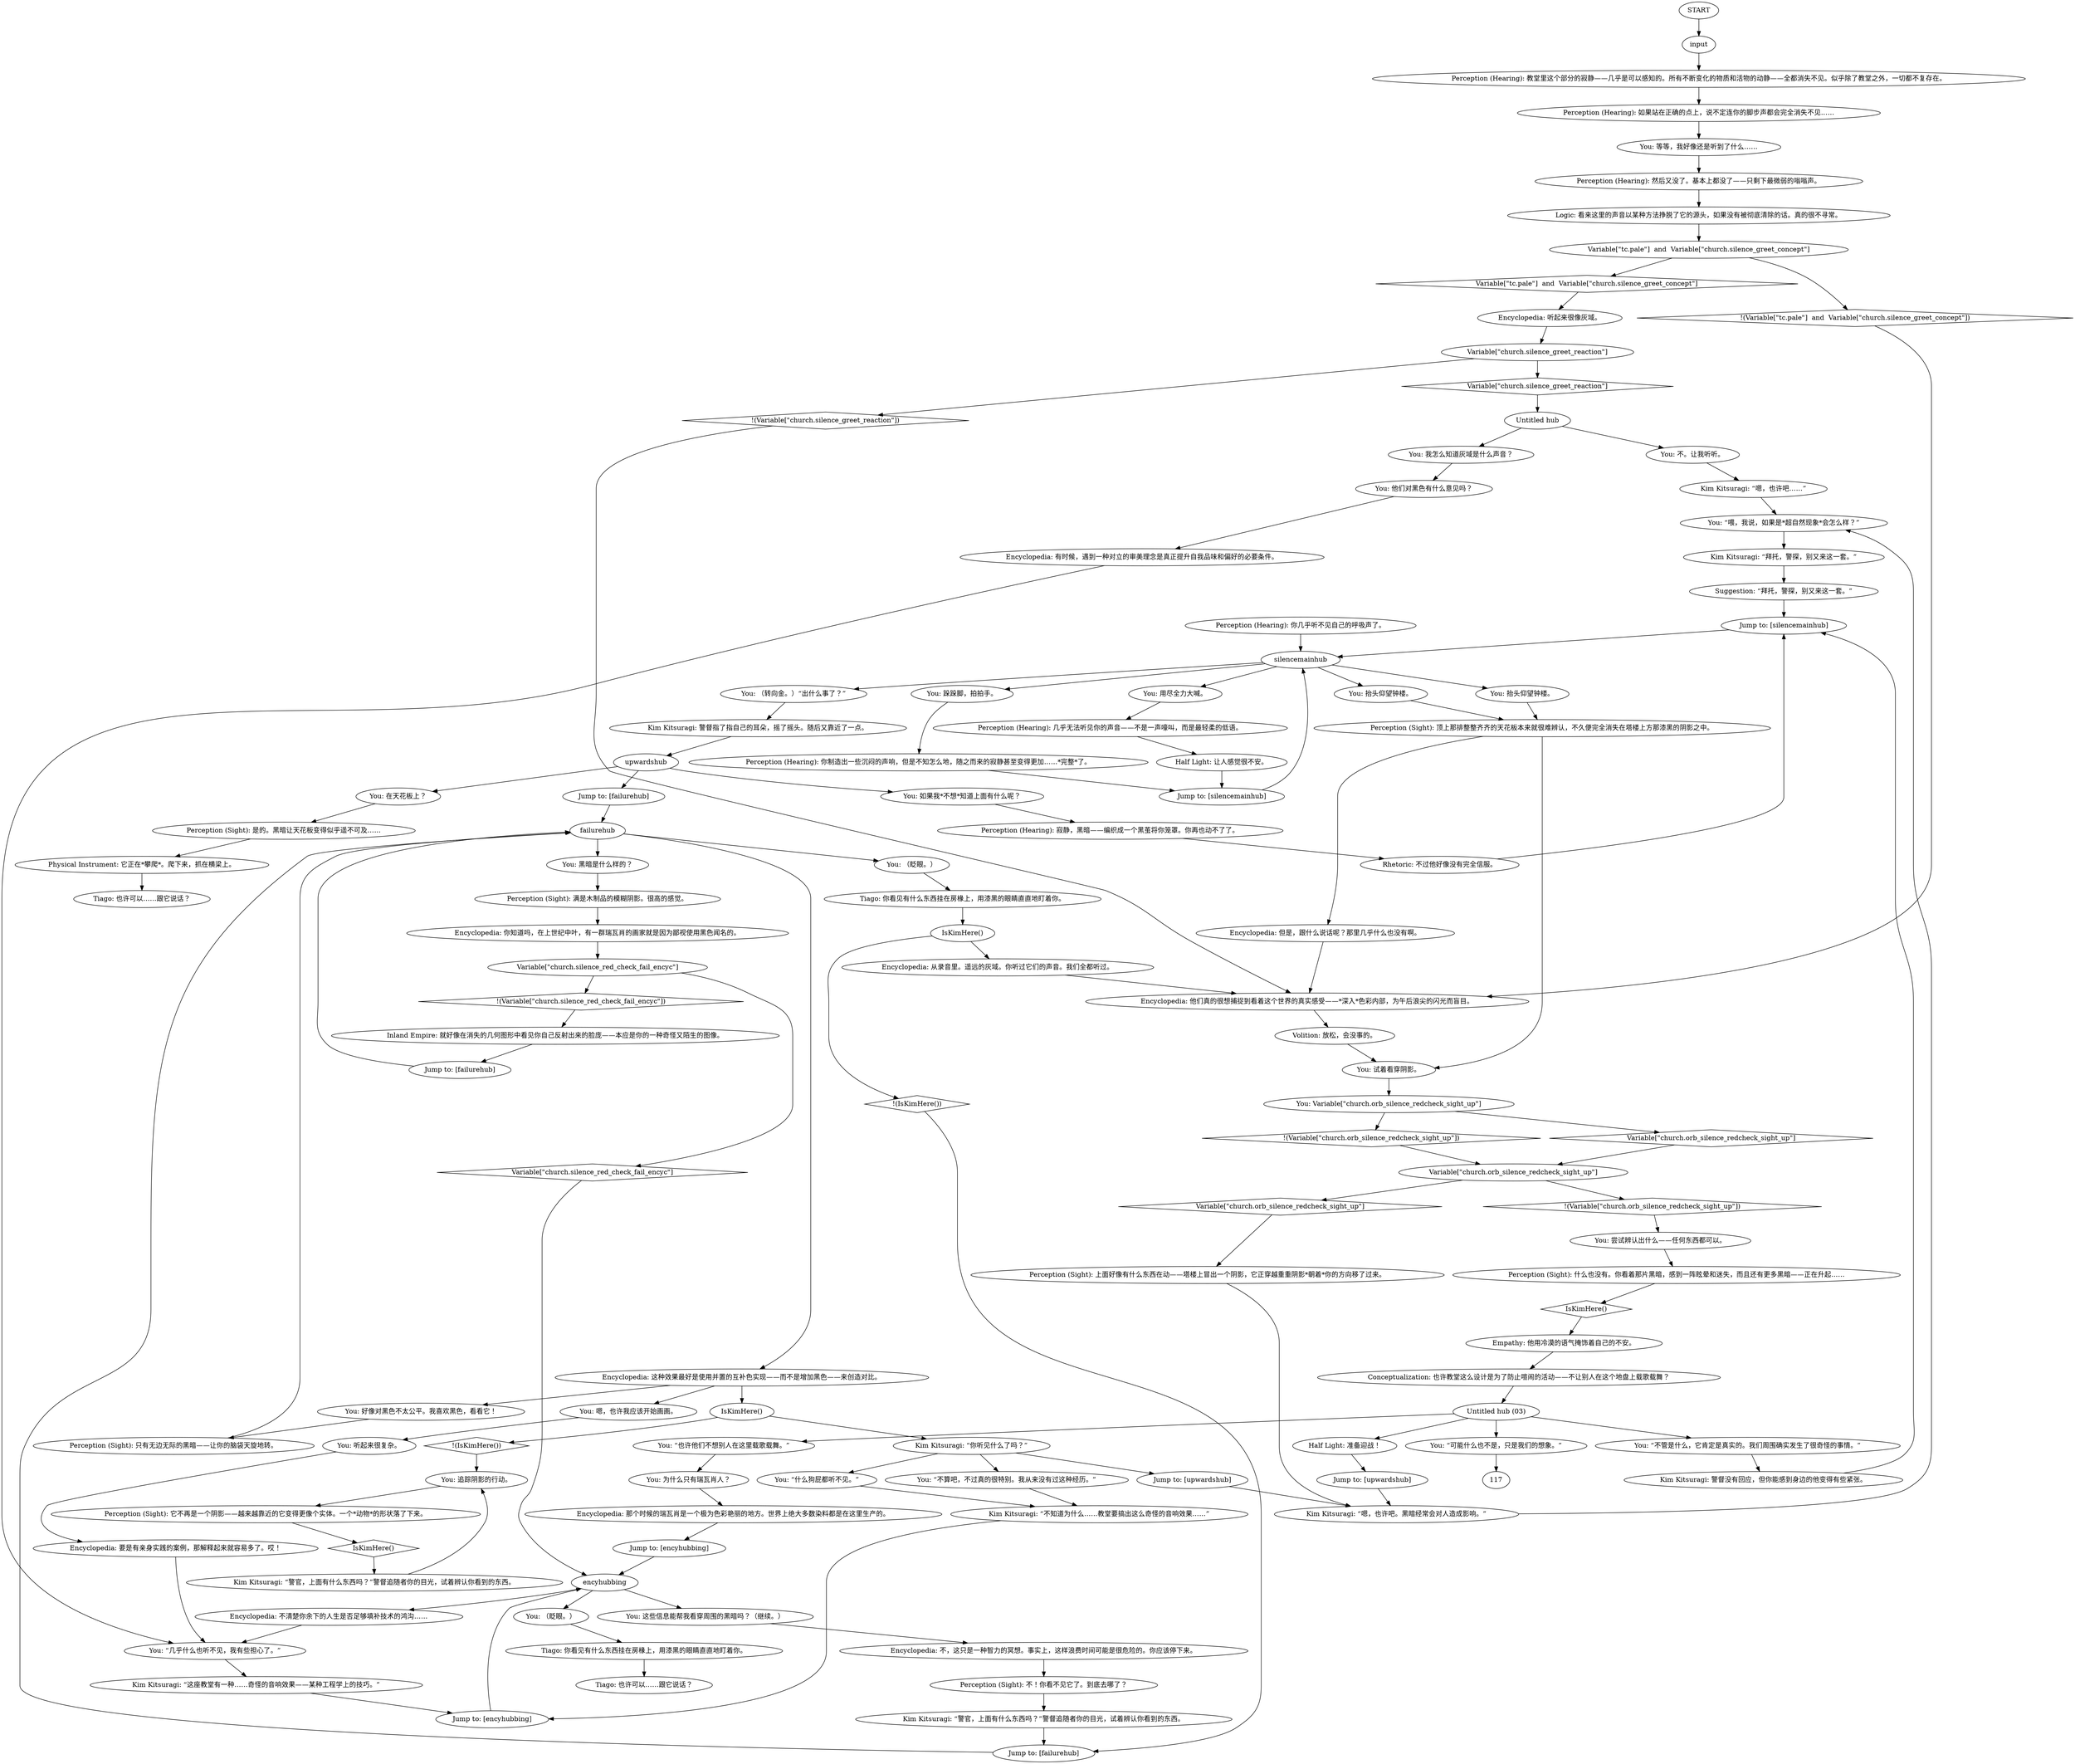 # CHURCH ORB / cone of silence
# EVERYTHING IS SILENT HERE VERY SPOOKY SCENE YES INDEED WHOLE SCENE ABOUT LOOKING UP AND THEN TIAGO APPEARS, BOOM!
# ==================================================
digraph G {
	  0 [label="START"];
	  1 [label="input"];
	  2 [label="Variable[\"church.orb_silence_redcheck_sight_up\"]"];
	  3 [label="Variable[\"church.orb_silence_redcheck_sight_up\"]", shape=diamond];
	  4 [label="!(Variable[\"church.orb_silence_redcheck_sight_up\"])", shape=diamond];
	  5 [label="Jump to: [silencemainhub]"];
	  6 [label="Tiago: 你看见有什么东西挂在房椽上，用漆黑的眼睛直直地盯着你。"];
	  7 [label="You: （眨眼。）"];
	  8 [label="Inland Empire: 就好像在消失的几何图形中看见你自己反射出来的脸庞——本应是你的一种奇怪又陌生的图像。"];
	  9 [label="Physical Instrument: 它正在*攀爬*。爬下来，抓在横梁上。"];
	  10 [label="You: “也许他们不想别人在这里载歌载舞。”"];
	  11 [label="Perception (Hearing): 如果站在正确的点上，说不定连你的脚步声都会完全消失不见……"];
	  12 [label="You: 等等，我好像还是听到了什么……"];
	  13 [label="You: （转向金。）“出什么事了？”"];
	  14 [label="Perception (Sight): 它不再是一个阴影——越来越靠近的它变得更像个实体。一个*动物*的形状落了下来。"];
	  15 [label="You: “什么狗屁都听不见。”"];
	  16 [label="Kim Kitsuragi: “拜托，警探，别又来这一套。”"];
	  17 [label="Encyclopedia: 要是有亲身实践的案例，那解释起来就容易多了。哎！"];
	  18 [label="Kim Kitsuragi: “警官，上面有什么东西吗？”警督追随者你的目光，试着辨认你看到的东西。"];
	  19 [label="Perception (Hearing): 然后又没了。基本上都没了——只剩下最微弱的嗡嗡声。"];
	  20 [label="Perception (Hearing): 你制造出一些沉闷的声响，但是不知怎么地，随之而来的寂静甚至变得更加……*完整*了。"];
	  21 [label="Perception (Sight): 是的。黑暗让天花板变得似乎遥不可及……"];
	  22 [label="Jump to: [failurehub]"];
	  23 [label="Tiago: 也许可以……跟它说话？"];
	  24 [label="Kim Kitsuragi: “不知道为什么……教堂要搞出这么奇怪的音响效果……”"];
	  25 [label="Logic: 看来这里的声音以某种方法挣脱了它的源头，如果没有被彻底清除的话。真的很不寻常。"];
	  26 [label="encyhubbing"];
	  27 [label="You: 嗯，也许我应该开始画画。"];
	  28 [label="You: 跺跺脚，拍拍手。"];
	  29 [label="Jump to: [failurehub]"];
	  30 [label="You: 抬头仰望钟楼。"];
	  31 [label="Variable[\"church.silence_red_check_fail_encyc\"]"];
	  32 [label="Variable[\"church.silence_red_check_fail_encyc\"]", shape=diamond];
	  33 [label="!(Variable[\"church.silence_red_check_fail_encyc\"])", shape=diamond];
	  34 [label="You: 这些信息能帮我看穿周围的黑暗吗？（继续。）"];
	  35 [label="Encyclopedia: 不，这只是一种智力的冥想。事实上，这样浪费时间可能是很危险的。你应该停下来。"];
	  36 [label="Encyclopedia: 那个时候的瑞瓦肖是一个极为色彩艳丽的地方。世界上绝大多数染料都是在这里生产的。"];
	  37 [label="You: 抬头仰望钟楼。"];
	  38 [label="Untitled hub"];
	  39 [label="You: 不。让我听听。"];
	  40 [label="Encyclopedia: 你知道吗，在上世纪中叶，有一群瑞瓦肖的画家就是因为鄙视使用黑色闻名的。"];
	  41 [label="You: 好像对黑色不太公平。我喜欢黑色，看看它！"];
	  42 [label="You: 试着看穿阴影。"];
	  43 [label="You: Variable[\"church.orb_silence_redcheck_sight_up\"]"];
	  44 [label="Variable[\"church.orb_silence_redcheck_sight_up\"]", shape=diamond];
	  45 [label="!(Variable[\"church.orb_silence_redcheck_sight_up\"])", shape=diamond];
	  46 [label="Untitled hub (03)"];
	  47 [label="You: 我怎么知道灰域是什么声音？"];
	  48 [label="You: 用尽全力大喊。"];
	  49 [label="Perception (Sight): 顶上那排整整齐齐的天花板本来就很难辨认，不久便完全消失在塔楼上方那漆黑的阴影之中。"];
	  50 [label="Perception (Hearing): 几乎无法听见你的声音——不是一声嚎叫，而是最轻柔的低语。"];
	  51 [label="Perception (Sight): 满是木制品的模糊阴影。很高的感觉。"];
	  52 [label="You: “可能什么也不是，只是我们的想象。”"];
	  53 [label="Kim Kitsuragi: 警督没有回应，但你能感到身边的他变得有些紧张。"];
	  54 [label="Conceptualization: 也许教堂这么设计是为了防止喧闹的活动——不让别人在这个地盘上载歌载舞？"];
	  55 [label="You: “不管是什么，它肯定是真实的。我们周围确实发生了很奇怪的事情。”"];
	  56 [label="Suggestion: “拜托，警探，别又来这一套。”"];
	  57 [label="Encyclopedia: 听起来很像灰域。"];
	  58 [label="Jump to: [encyhubbing]"];
	  59 [label="Tiago: 你看见有什么东西挂在房椽上，用漆黑的眼睛直直地盯着你。"];
	  60 [label="Jump to: [silencemainhub]"];
	  61 [label="failurehub"];
	  62 [label="Perception (Sight): 上面好像有什么东西在动——塔楼上冒出一个阴影，它正穿越重重阴影*朝着*你的方向移了过来。"];
	  63 [label="Perception (Sight): 什么也没有。你看着那片黑暗，感到一阵眩晕和迷失，而且还有更多黑暗——正在升起……"];
	  64 [label="Variable[\"church.silence_greet_reaction\"]"];
	  65 [label="Variable[\"church.silence_greet_reaction\"]", shape=diamond];
	  66 [label="!(Variable[\"church.silence_greet_reaction\"])", shape=diamond];
	  67 [label="Half Light: 让人感觉很不安。"];
	  68 [label="Kim Kitsuragi: “这座教堂有一种……奇怪的音响效果——某种工程学上的技巧。”"];
	  69 [label="You: 黑暗是什么样的？"];
	  70 [label="You: “不算吧，不过真的很特别。我从来没有过这种经历。”"];
	  71 [label="Variable[\"tc.pale\"]  and  Variable[\"church.silence_greet_concept\"]"];
	  72 [label="Variable[\"tc.pale\"]  and  Variable[\"church.silence_greet_concept\"]", shape=diamond];
	  73 [label="!(Variable[\"tc.pale\"]  and  Variable[\"church.silence_greet_concept\"])", shape=diamond];
	  74 [label="Perception (Hearing): 教堂里这个部分的寂静——几乎是可以感知的。所有不断变化的物质和活物的动静——全都消失不见。似乎除了教堂之外，一切都不复存在。"];
	  75 [label="silencemainhub"];
	  76 [label="Kim Kitsuragi: 警督指了指自己的耳朵，摇了摇头。随后又靠近了一点。"];
	  77 [label="You: 在天花板上？"];
	  78 [label="Perception (Hearing): 寂静，黑暗——编织成一个黑茧将你笼罩。你再也动不了了。"];
	  79 [label="Jump to: [upwardshub]"];
	  80 [label="Perception (Hearing): 你几乎听不见自己的呼吸声了。"];
	  81 [label="Encyclopedia: 他们真的很想捕捉到看着这个世界的真实感受——*深入*色彩内部，为午后浪尖的闪光而盲目。"];
	  82 [label="Encyclopedia: 有时候，遇到一种对立的审美理念是真正提升自我品味和偏好的必要条件。"];
	  83 [label="Perception (Sight): 只有无边无际的黑暗——让你的脑袋天旋地转。"];
	  84 [label="You: 尝试辨认出什么——任何东西都可以。"];
	  85 [label="Encyclopedia: 这种效果最好是使用并置的互补色实现——而不是增加黑色——来创造对比。"];
	  86 [label="Volition: 放松，会没事的。"];
	  87 [label="Rhetoric: 不过他好像没有完全信服。"];
	  88 [label="You: “喂，我说，如果是*超自然现象*会怎么样？”"];
	  89 [label="Half Light: 准备迎战！"];
	  90 [label="Kim Kitsuragi: “警官，上面有什么东西吗？”警督追随者你的目光，试着辨认你看到的东西。"];
	  91 [label="Empathy: 他用冷漠的语气掩饰着自己的不安。"];
	  92 [label="Jump to: [encyhubbing]"];
	  93 [label="You: “几乎什么也听不见，我有些担心了。”"];
	  94 [label="Jump to: [upwardshub]"];
	  95 [label="Tiago: 也许可以……跟它说话？"];
	  96 [label="IsKimHere()"];
	  97 [label="IsKimHere()", shape=diamond];
	  98 [label="!(IsKimHere())", shape=diamond];
	  99 [label="Encyclopedia: 从录音里。遥远的灰域。你听过它们的声音。我们全都听过。"];
	  100 [label="You: 他们对黑色有什么意见吗？"];
	  101 [label="You: （眨眼。）"];
	  102 [label="Jump to: [failurehub]"];
	  103 [label="Perception (Sight): 不！你看不见它了。到底去哪了？"];
	  104 [label="You: 追踪阴影的行动。"];
	  105 [label="You: 如果我*不想*知道上面有什么呢？"];
	  106 [label="Encyclopedia: 但是，跟什么说话呢？那里几乎什么也没有啊。"];
	  107 [label="Kim Kitsuragi: “嗯，也许吧……”"];
	  108 [label="You: 为什么只有瑞瓦肖人？"];
	  109 [label="Encyclopedia: 不清楚你余下的人生是否足够填补技术的鸿沟……"];
	  110 [label="You: 听起来很复杂。"];
	  111 [label="IsKimHere()"];
	  112 [label="IsKimHere()", shape=diamond];
	  113 [label="!(IsKimHere())", shape=diamond];
	  114 [label="Kim Kitsuragi: “你听见什么了吗？”"];
	  115 [label="upwardshub"];
	  116 [label="Kim Kitsuragi: “嗯，也许吧。黑暗经常会对人造成影响。”"];
	  0 -> 1
	  1 -> 74
	  2 -> 3
	  2 -> 4
	  3 -> 62
	  4 -> 84
	  5 -> 75
	  6 -> 96
	  7 -> 6
	  8 -> 29
	  9 -> 95
	  10 -> 108
	  11 -> 12
	  12 -> 19
	  13 -> 76
	  14 -> 112
	  15 -> 24
	  16 -> 56
	  17 -> 93
	  18 -> 104
	  19 -> 25
	  20 -> 60
	  21 -> 9
	  22 -> 61
	  24 -> 92
	  25 -> 71
	  26 -> 109
	  26 -> 34
	  26 -> 101
	  27 -> 110
	  28 -> 20
	  29 -> 61
	  30 -> 49
	  31 -> 32
	  31 -> 33
	  32 -> 26
	  33 -> 8
	  34 -> 35
	  35 -> 103
	  36 -> 58
	  37 -> 49
	  38 -> 39
	  38 -> 47
	  39 -> 107
	  40 -> 31
	  41 -> 83
	  42 -> 43
	  43 -> 44
	  43 -> 45
	  44 -> 2
	  45 -> 2
	  46 -> 89
	  46 -> 10
	  46 -> 52
	  46 -> 55
	  47 -> 100
	  48 -> 50
	  49 -> 42
	  49 -> 106
	  50 -> 67
	  51 -> 40
	  52 -> 117
	  53 -> 5
	  54 -> 46
	  55 -> 53
	  56 -> 5
	  57 -> 64
	  58 -> 26
	  59 -> 23
	  60 -> 75
	  61 -> 85
	  61 -> 69
	  61 -> 7
	  62 -> 116
	  63 -> 97
	  64 -> 65
	  64 -> 66
	  65 -> 38
	  66 -> 81
	  67 -> 60
	  68 -> 92
	  69 -> 51
	  70 -> 24
	  71 -> 72
	  71 -> 73
	  72 -> 57
	  73 -> 81
	  74 -> 11
	  75 -> 37
	  75 -> 13
	  75 -> 48
	  75 -> 28
	  75 -> 30
	  76 -> 115
	  77 -> 21
	  78 -> 87
	  79 -> 116
	  80 -> 75
	  81 -> 86
	  82 -> 93
	  83 -> 61
	  84 -> 63
	  85 -> 41
	  85 -> 27
	  85 -> 111
	  86 -> 42
	  87 -> 5
	  88 -> 16
	  89 -> 79
	  90 -> 22
	  91 -> 54
	  92 -> 26
	  93 -> 68
	  94 -> 116
	  96 -> 98
	  96 -> 99
	  97 -> 91
	  98 -> 22
	  99 -> 81
	  100 -> 82
	  101 -> 59
	  102 -> 61
	  103 -> 90
	  104 -> 14
	  105 -> 78
	  106 -> 81
	  107 -> 88
	  108 -> 36
	  109 -> 93
	  110 -> 17
	  111 -> 113
	  111 -> 114
	  112 -> 18
	  113 -> 104
	  114 -> 70
	  114 -> 94
	  114 -> 15
	  115 -> 105
	  115 -> 77
	  115 -> 102
	  116 -> 88
}

